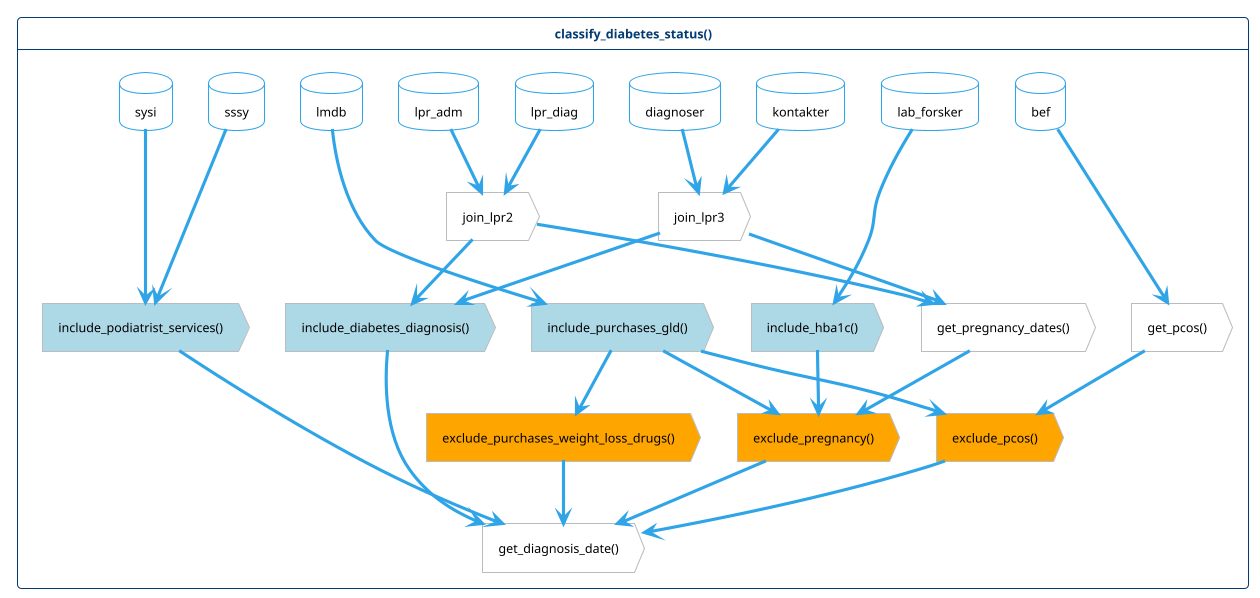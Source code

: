 @startuml function-flow
!theme cerulean-outline
<style>
action {
    FontColor black
}
database {
    FontColor black
}
.inclusion {
    BackgroundColor lightblue
}
.exclusion {
    BackgroundColor orange
}
</style>

hide <<inclusion>> stereotype
hide <<exclusion>> stereotype

card classify_diabetes_status() as cd {
    together {
        database sssy
        database sysi
        database lpr_diag
        database lpr_adm
        database lmdb
        database lab_forsker
        database kontakter
        database diagnoser
        database bef
    }

    action "get_pregnancy_dates()" as pregnancy
    action "get_pcos()" as pcos
    action "get_diagnosis_date()" as diagnosis_date
    action "join_lpr2" as lpr2
    action "join_lpr3" as lpr3

    together {
        action "exclude_pregnancy()" as ex_pregnancy <<exclusion>>
        action "exclude_purchases_weight_loss_drugs()" as ex_wld <<exclusion>>
        action "exclude_pcos()" as ex_pcos <<exclusion>>
    }

    together {
        action "include_hba1c()" as in_hba1c <<inclusion>>
        action "include_diabetes_diagnosis()" as in_diagnosis <<inclusion>>
        action "include_podiatrist_services()" as in_podiatrist <<inclusion>>
        action "include_purchases_gld()" as in_gld <<inclusion>>
    }

    lpr_diag --> lpr2
    lpr_adm --> lpr2
    kontakter --> lpr3
    diagnoser --> lpr3

    lab_forsker --> in_hba1c
    in_hba1c --> ex_pregnancy

    lpr2 --> pregnancy
    lpr3 --> pregnancy
    pregnancy -> ex_pregnancy

    lpr2 --> in_diagnosis
    lpr3 --> in_diagnosis

    sssy --> in_podiatrist
    sysi --> in_podiatrist
    
    lmdb --> in_gld
    in_gld --> ex_pregnancy
    in_gld --> ex_wld

    bef --> pcos
    in_gld --> ex_pcos
    pcos --> ex_pcos

    ex_wld --> diagnosis_date
    ex_pregnancy --> diagnosis_date
    ex_pcos --> diagnosis_date
    in_podiatrist --> diagnosis_date
    in_diagnosis --> diagnosis_date

}
@enduml
